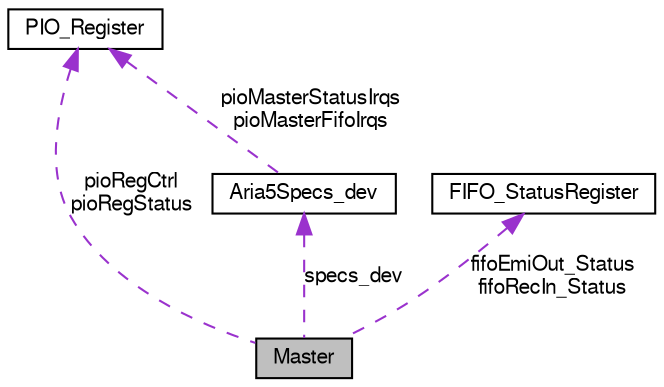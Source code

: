 digraph G
{
  edge [fontname="FreeSans",fontsize="10",labelfontname="FreeSans",labelfontsize="10"];
  node [fontname="FreeSans",fontsize="10",shape=record];
  Node1 [label="Master",height=0.2,width=0.4,color="black", fillcolor="grey75", style="filled" fontcolor="black"];
  Node2 -> Node1 [dir=back,color="darkorchid3",fontsize="10",style="dashed",label="specs_dev",fontname="FreeSans"];
  Node2 [label="Aria5Specs_dev",height=0.2,width=0.4,color="black", fillcolor="white", style="filled",URL="$structAria5Specs__dev.html"];
  Node3 -> Node2 [dir=back,color="darkorchid3",fontsize="10",style="dashed",label="pioMasterStatusIrqs\npioMasterFifoIrqs",fontname="FreeSans"];
  Node3 [label="PIO_Register",height=0.2,width=0.4,color="black", fillcolor="white", style="filled",URL="$structPIO__Register.html"];
  Node4 -> Node1 [dir=back,color="darkorchid3",fontsize="10",style="dashed",label="fifoEmiOut_Status\nfifoRecIn_Status",fontname="FreeSans"];
  Node4 [label="FIFO_StatusRegister",height=0.2,width=0.4,color="black", fillcolor="white", style="filled",URL="$structFIFO__StatusRegister.html"];
  Node3 -> Node1 [dir=back,color="darkorchid3",fontsize="10",style="dashed",label="pioRegCtrl\npioRegStatus",fontname="FreeSans"];
}
